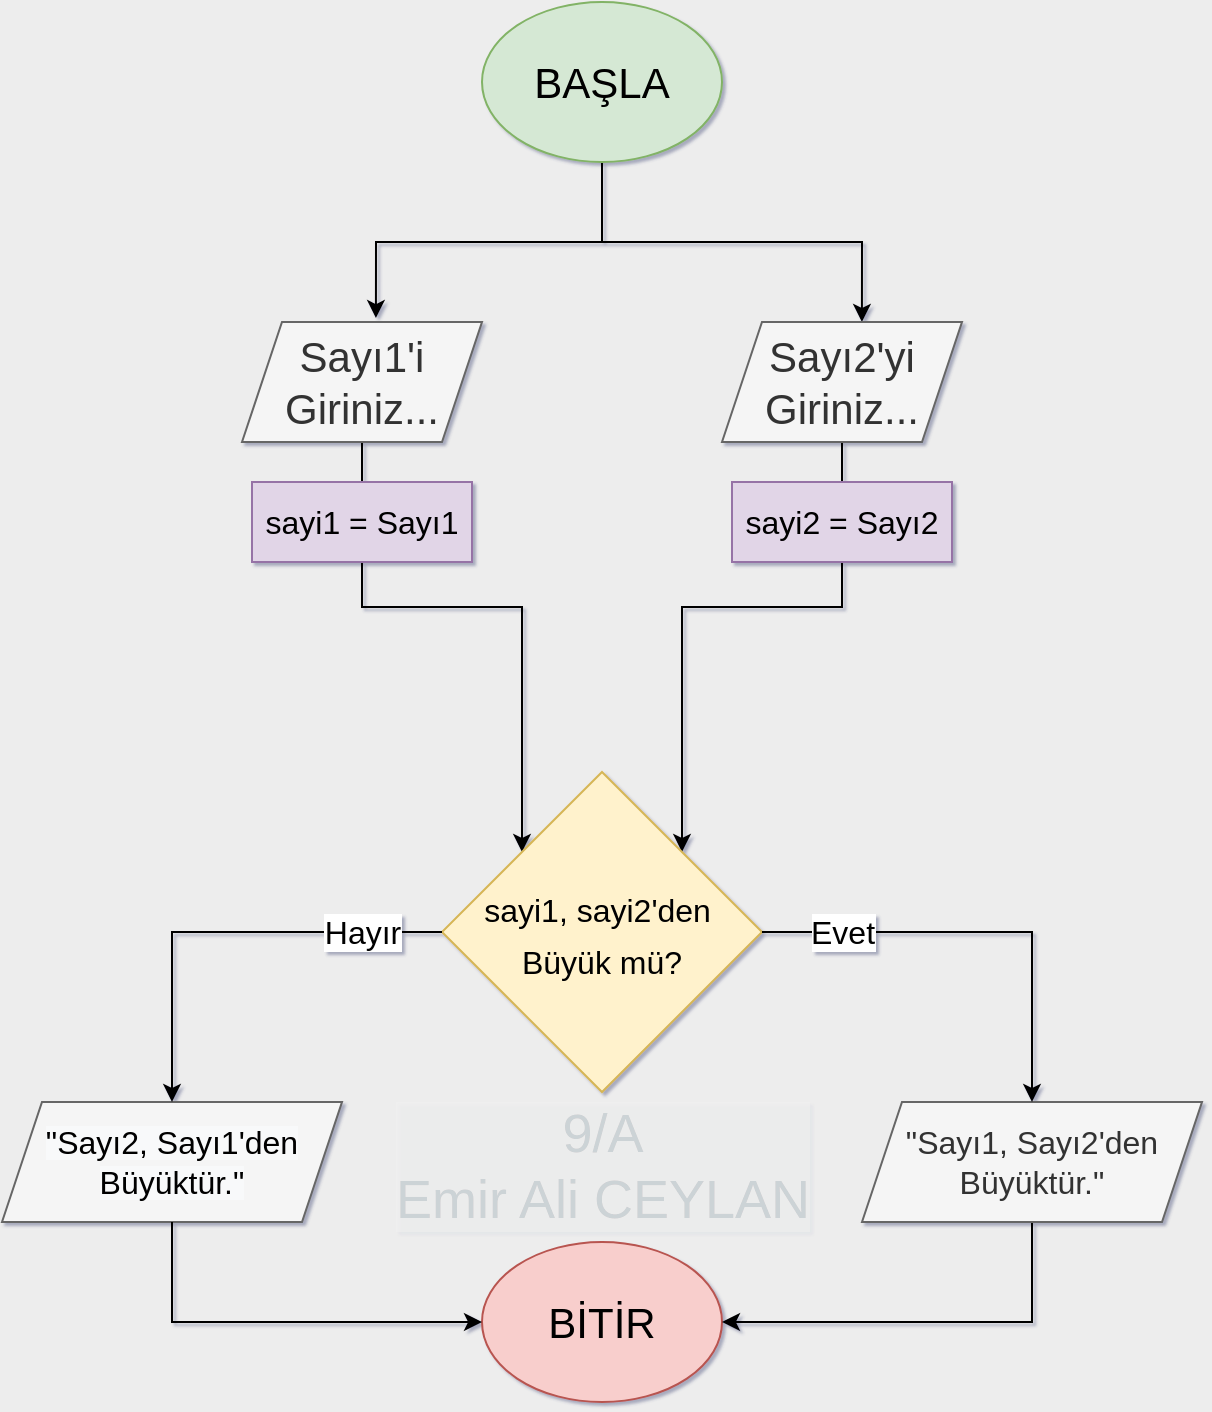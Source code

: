 <mxfile version="15.5.5" type="github"><diagram id="A9iPEhzI2TQtW8cfgNT7" name="Page-1"><mxGraphModel dx="1381" dy="764" grid="0" gridSize="10" guides="1" tooltips="1" connect="1" arrows="1" fold="1" page="1" pageScale="1" pageWidth="827" pageHeight="1169" background="#EDEDED" math="0" shadow="1"><root><mxCell id="0"/><mxCell id="1" parent="0"/><mxCell id="_0rIWpReQcnEqw9JExlb-5" style="edgeStyle=orthogonalEdgeStyle;rounded=0;orthogonalLoop=1;jettySize=auto;html=1;entryX=0.583;entryY=0;entryDx=0;entryDy=0;entryPerimeter=0;fontSize=21;" edge="1" parent="1" source="_0rIWpReQcnEqw9JExlb-1" target="_0rIWpReQcnEqw9JExlb-4"><mxGeometry relative="1" as="geometry"/></mxCell><mxCell id="_0rIWpReQcnEqw9JExlb-6" style="edgeStyle=orthogonalEdgeStyle;rounded=0;orthogonalLoop=1;jettySize=auto;html=1;entryX=0.558;entryY=-0.033;entryDx=0;entryDy=0;entryPerimeter=0;fontSize=21;" edge="1" parent="1" source="_0rIWpReQcnEqw9JExlb-1" target="_0rIWpReQcnEqw9JExlb-3"><mxGeometry relative="1" as="geometry"/></mxCell><mxCell id="_0rIWpReQcnEqw9JExlb-1" value="&lt;font style=&quot;font-size: 21px&quot; data-font-src=&quot;https://www.dafont.com/coolvetica.font&quot;&gt;BAŞLA&lt;/font&gt;" style="ellipse;whiteSpace=wrap;html=1;fillColor=#d5e8d4;strokeColor=#82b366;" vertex="1" parent="1"><mxGeometry x="360" y="40" width="120" height="80" as="geometry"/></mxCell><mxCell id="_0rIWpReQcnEqw9JExlb-2" value="&lt;font style=&quot;font-size: 21px&quot;&gt;BİTİR&lt;/font&gt;" style="ellipse;whiteSpace=wrap;html=1;fillColor=#f8cecc;strokeColor=#b85450;" vertex="1" parent="1"><mxGeometry x="360" y="660" width="120" height="80" as="geometry"/></mxCell><mxCell id="_0rIWpReQcnEqw9JExlb-9" style="edgeStyle=orthogonalEdgeStyle;rounded=0;orthogonalLoop=1;jettySize=auto;html=1;entryX=0;entryY=0;entryDx=0;entryDy=0;fontSize=21;" edge="1" parent="1" source="_0rIWpReQcnEqw9JExlb-3" target="_0rIWpReQcnEqw9JExlb-7"><mxGeometry relative="1" as="geometry"/></mxCell><mxCell id="_0rIWpReQcnEqw9JExlb-3" value="Sayı1'i&lt;br&gt;Giriniz..." style="shape=parallelogram;perimeter=parallelogramPerimeter;whiteSpace=wrap;html=1;fixedSize=1;fontSize=21;fillColor=#f5f5f5;fontColor=#333333;strokeColor=#666666;" vertex="1" parent="1"><mxGeometry x="240" y="200" width="120" height="60" as="geometry"/></mxCell><mxCell id="_0rIWpReQcnEqw9JExlb-8" style="edgeStyle=orthogonalEdgeStyle;rounded=0;orthogonalLoop=1;jettySize=auto;html=1;entryX=1;entryY=0;entryDx=0;entryDy=0;fontSize=21;" edge="1" parent="1" source="_0rIWpReQcnEqw9JExlb-4" target="_0rIWpReQcnEqw9JExlb-7"><mxGeometry relative="1" as="geometry"/></mxCell><mxCell id="_0rIWpReQcnEqw9JExlb-4" value="Sayı2'yi&lt;br&gt;Giriniz..." style="shape=parallelogram;perimeter=parallelogramPerimeter;whiteSpace=wrap;html=1;fixedSize=1;fontSize=21;fillColor=#f5f5f5;fontColor=#333333;strokeColor=#666666;" vertex="1" parent="1"><mxGeometry x="480" y="200" width="120" height="60" as="geometry"/></mxCell><mxCell id="_0rIWpReQcnEqw9JExlb-7" value="&lt;font style=&quot;font-size: 16px&quot;&gt;sayi1, sayi2'den&amp;nbsp;&lt;br&gt;Büyük mü?&lt;/font&gt;" style="rhombus;whiteSpace=wrap;html=1;fontSize=21;fillColor=#fff2cc;strokeColor=#d6b656;" vertex="1" parent="1"><mxGeometry x="340" y="425" width="160" height="160" as="geometry"/></mxCell><mxCell id="_0rIWpReQcnEqw9JExlb-10" value="sayi2 = Sayı2" style="rounded=0;whiteSpace=wrap;html=1;fontSize=16;fillColor=#e1d5e7;strokeColor=#9673a6;" vertex="1" parent="1"><mxGeometry x="485" y="280" width="110" height="40" as="geometry"/></mxCell><mxCell id="_0rIWpReQcnEqw9JExlb-11" value="sayi1 = Sayı1" style="rounded=0;whiteSpace=wrap;html=1;fontSize=16;fillColor=#e1d5e7;strokeColor=#9673a6;" vertex="1" parent="1"><mxGeometry x="245" y="280" width="110" height="40" as="geometry"/></mxCell><mxCell id="_0rIWpReQcnEqw9JExlb-25" style="edgeStyle=orthogonalEdgeStyle;rounded=0;orthogonalLoop=1;jettySize=auto;html=1;entryX=1;entryY=0.5;entryDx=0;entryDy=0;fontSize=16;" edge="1" parent="1" source="_0rIWpReQcnEqw9JExlb-12" target="_0rIWpReQcnEqw9JExlb-2"><mxGeometry relative="1" as="geometry"><Array as="points"><mxPoint x="635" y="700"/></Array></mxGeometry></mxCell><mxCell id="_0rIWpReQcnEqw9JExlb-12" value="&quot;Sayı1, Sayı2'den&lt;br&gt;Büyüktür.&quot;" style="shape=parallelogram;perimeter=parallelogramPerimeter;whiteSpace=wrap;html=1;fixedSize=1;fontSize=16;fillColor=#f5f5f5;fontColor=#333333;strokeColor=#666666;" vertex="1" parent="1"><mxGeometry x="550" y="590" width="170" height="60" as="geometry"/></mxCell><mxCell id="_0rIWpReQcnEqw9JExlb-14" value="&lt;span style=&quot;color: rgb(0 , 0 , 0) ; font-family: &amp;#34;helvetica&amp;#34; ; font-size: 16px ; font-style: normal ; font-weight: 400 ; letter-spacing: normal ; text-align: center ; text-indent: 0px ; text-transform: none ; word-spacing: 0px ; background-color: rgb(248 , 249 , 250) ; display: inline ; float: none&quot;&gt;&quot;Sayı2, Sayı1'den&lt;/span&gt;&lt;br style=&quot;color: rgb(0 , 0 , 0) ; font-family: &amp;#34;helvetica&amp;#34; ; font-size: 16px ; font-style: normal ; font-weight: 400 ; letter-spacing: normal ; text-align: center ; text-indent: 0px ; text-transform: none ; word-spacing: 0px ; background-color: rgb(248 , 249 , 250)&quot;&gt;&lt;span style=&quot;color: rgb(0 , 0 , 0) ; font-family: &amp;#34;helvetica&amp;#34; ; font-size: 16px ; font-style: normal ; font-weight: 400 ; letter-spacing: normal ; text-align: center ; text-indent: 0px ; text-transform: none ; word-spacing: 0px ; background-color: rgb(248 , 249 , 250) ; display: inline ; float: none&quot;&gt;Büyüktür.&quot;&lt;/span&gt;" style="shape=parallelogram;perimeter=parallelogramPerimeter;whiteSpace=wrap;html=1;fixedSize=1;fontSize=16;fillColor=#f5f5f5;fontColor=#333333;strokeColor=#666666;" vertex="1" parent="1"><mxGeometry x="120" y="590" width="170" height="60" as="geometry"/></mxCell><mxCell id="_0rIWpReQcnEqw9JExlb-21" value="" style="endArrow=classic;html=1;rounded=0;fontSize=16;exitX=1;exitY=0.5;exitDx=0;exitDy=0;entryX=0.5;entryY=0;entryDx=0;entryDy=0;" edge="1" parent="1" source="_0rIWpReQcnEqw9JExlb-7" target="_0rIWpReQcnEqw9JExlb-12"><mxGeometry relative="1" as="geometry"><mxPoint x="360" y="390" as="sourcePoint"/><mxPoint x="460" y="390" as="targetPoint"/><Array as="points"><mxPoint x="635" y="505"/></Array></mxGeometry></mxCell><mxCell id="_0rIWpReQcnEqw9JExlb-22" value="Evet" style="edgeLabel;resizable=0;html=1;align=center;verticalAlign=middle;fontSize=16;labelBackgroundColor=#FFFFFF;" connectable="0" vertex="1" parent="_0rIWpReQcnEqw9JExlb-21"><mxGeometry relative="1" as="geometry"><mxPoint x="-70" as="offset"/></mxGeometry></mxCell><mxCell id="_0rIWpReQcnEqw9JExlb-23" value="" style="endArrow=classic;html=1;rounded=0;fontSize=16;entryX=0.5;entryY=0;entryDx=0;entryDy=0;exitX=0;exitY=0.5;exitDx=0;exitDy=0;" edge="1" parent="1" source="_0rIWpReQcnEqw9JExlb-7" target="_0rIWpReQcnEqw9JExlb-14"><mxGeometry relative="1" as="geometry"><mxPoint x="360" y="390" as="sourcePoint"/><mxPoint x="460" y="390" as="targetPoint"/><Array as="points"><mxPoint x="205" y="505"/></Array></mxGeometry></mxCell><mxCell id="_0rIWpReQcnEqw9JExlb-24" value="Hayır" style="edgeLabel;resizable=0;html=1;align=center;verticalAlign=middle;fontSize=16;" connectable="0" vertex="1" parent="_0rIWpReQcnEqw9JExlb-23"><mxGeometry relative="1" as="geometry"><mxPoint x="70" as="offset"/></mxGeometry></mxCell><mxCell id="_0rIWpReQcnEqw9JExlb-26" style="edgeStyle=orthogonalEdgeStyle;rounded=0;orthogonalLoop=1;jettySize=auto;html=1;entryX=0;entryY=0.5;entryDx=0;entryDy=0;fontSize=16;exitX=0.5;exitY=1;exitDx=0;exitDy=0;" edge="1" parent="1" source="_0rIWpReQcnEqw9JExlb-14" target="_0rIWpReQcnEqw9JExlb-2"><mxGeometry relative="1" as="geometry"><mxPoint x="340" y="670" as="sourcePoint"/><mxPoint x="185" y="720" as="targetPoint"/><Array as="points"><mxPoint x="205" y="700"/></Array></mxGeometry></mxCell><mxCell id="_0rIWpReQcnEqw9JExlb-27" value="9/A&lt;br&gt;Emir Ali CEYLAN" style="text;html=1;resizable=0;autosize=1;align=center;verticalAlign=middle;points=[];fillColor=none;strokeColor=none;rounded=0;labelBackgroundColor=#FFFFFF;fontFamily=Helvetica;fontSize=27;glass=0;textOpacity=10;" vertex="1" parent="1"><mxGeometry x="311.5" y="588" width="217" height="68" as="geometry"/></mxCell></root></mxGraphModel></diagram></mxfile>
